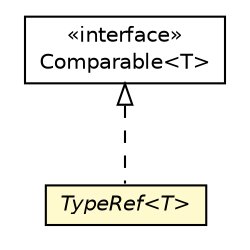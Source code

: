 #!/usr/local/bin/dot
#
# Class diagram 
# Generated by UMLGraph version R5_6-24-gf6e263 (http://www.umlgraph.org/)
#

digraph G {
	edge [fontname="Helvetica",fontsize=10,labelfontname="Helvetica",labelfontsize=10];
	node [fontname="Helvetica",fontsize=10,shape=plaintext];
	nodesep=0.25;
	ranksep=0.5;
	// net.trajano.doxdb.jsonpath.TypeRef<T>
	c4791 [label=<<table title="net.trajano.doxdb.jsonpath.TypeRef" border="0" cellborder="1" cellspacing="0" cellpadding="2" port="p" bgcolor="lemonChiffon" href="./TypeRef.html">
		<tr><td><table border="0" cellspacing="0" cellpadding="1">
<tr><td align="center" balign="center"><font face="Helvetica-Oblique"> TypeRef&lt;T&gt; </font></td></tr>
		</table></td></tr>
		</table>>, URL="./TypeRef.html", fontname="Helvetica", fontcolor="black", fontsize=10.0];
	//net.trajano.doxdb.jsonpath.TypeRef<T> implements java.lang.Comparable<T>
	c4837:p -> c4791:p [dir=back,arrowtail=empty,style=dashed];
	// java.lang.Comparable<T>
	c4837 [label=<<table title="java.lang.Comparable" border="0" cellborder="1" cellspacing="0" cellpadding="2" port="p" href="http://java.sun.com/j2se/1.4.2/docs/api/java/lang/Comparable.html">
		<tr><td><table border="0" cellspacing="0" cellpadding="1">
<tr><td align="center" balign="center"> &#171;interface&#187; </td></tr>
<tr><td align="center" balign="center"> Comparable&lt;T&gt; </td></tr>
		</table></td></tr>
		</table>>, URL="http://java.sun.com/j2se/1.4.2/docs/api/java/lang/Comparable.html", fontname="Helvetica", fontcolor="black", fontsize=10.0];
}

